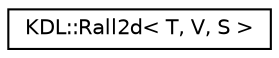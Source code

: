 digraph G
{
  edge [fontname="Helvetica",fontsize="10",labelfontname="Helvetica",labelfontsize="10"];
  node [fontname="Helvetica",fontsize="10",shape=record];
  rankdir=LR;
  Node1 [label="KDL::Rall2d\< T, V, S \>",height=0.2,width=0.4,color="black", fillcolor="white", style="filled",URL="$d3/da9/classKDL_1_1Rall2d.html"];
}
